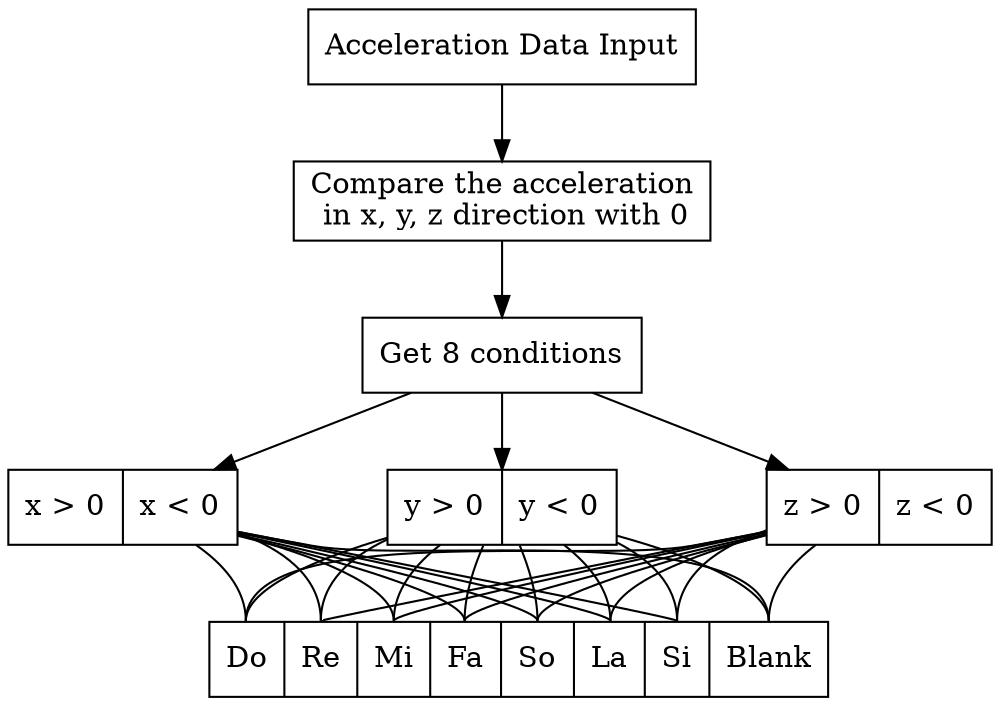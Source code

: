 // Copyright (c) 2017 wangren
// 
// This software is released under the MIT License.
// https://opensource.org/licenses/MIT



digraph a {
node[shape=record]

graph [nodesep=1]

// label="Flow chart of the Index Script"
start[label="Acceleration Data Input"]

c1[label="Compare the acceleration\n in x, y, z direction with 0"]

start->c1

c2 [label="Get 8 conditions"]

c1->c2

c3 [label=" <s1>x \> 0 | <s2> x \< 0 "];
c4 [label=" <s1>y \> 0 | <s2> y \< 0 "];
c5 [label=" <s1>z \> 0 | <s2> z \< 0 "];
 
c2->c3
c2->c4
c2->c5

result [label = "<d1>Do|<d2>Re|<d3>Mi|<d4>Fa|<d5>So|<d6>La|<d7>Si|<d8>Blank"]


{
	edge[dir=none]

	{c3:s1,c4:s1,c5:s1}->result:d1;
	{c3:s1,c4:s2,c5:s1}->result:d2;
	{c3:s2,c4:s1,c5:s1}->result:d3;
	{c3:s2,c4:s2,c5:s1}->result:d4;
	{c3:s1,c4:s1,c5:s2}->result:d5;
	{c3:s1,c4:s2,c5:s2}->result:d6;
	{c3:s2,c4:s1,c5:s2}->result:d7;
	{c3:s2,c4:s2,c5:s2}->result:d8;
	}



}